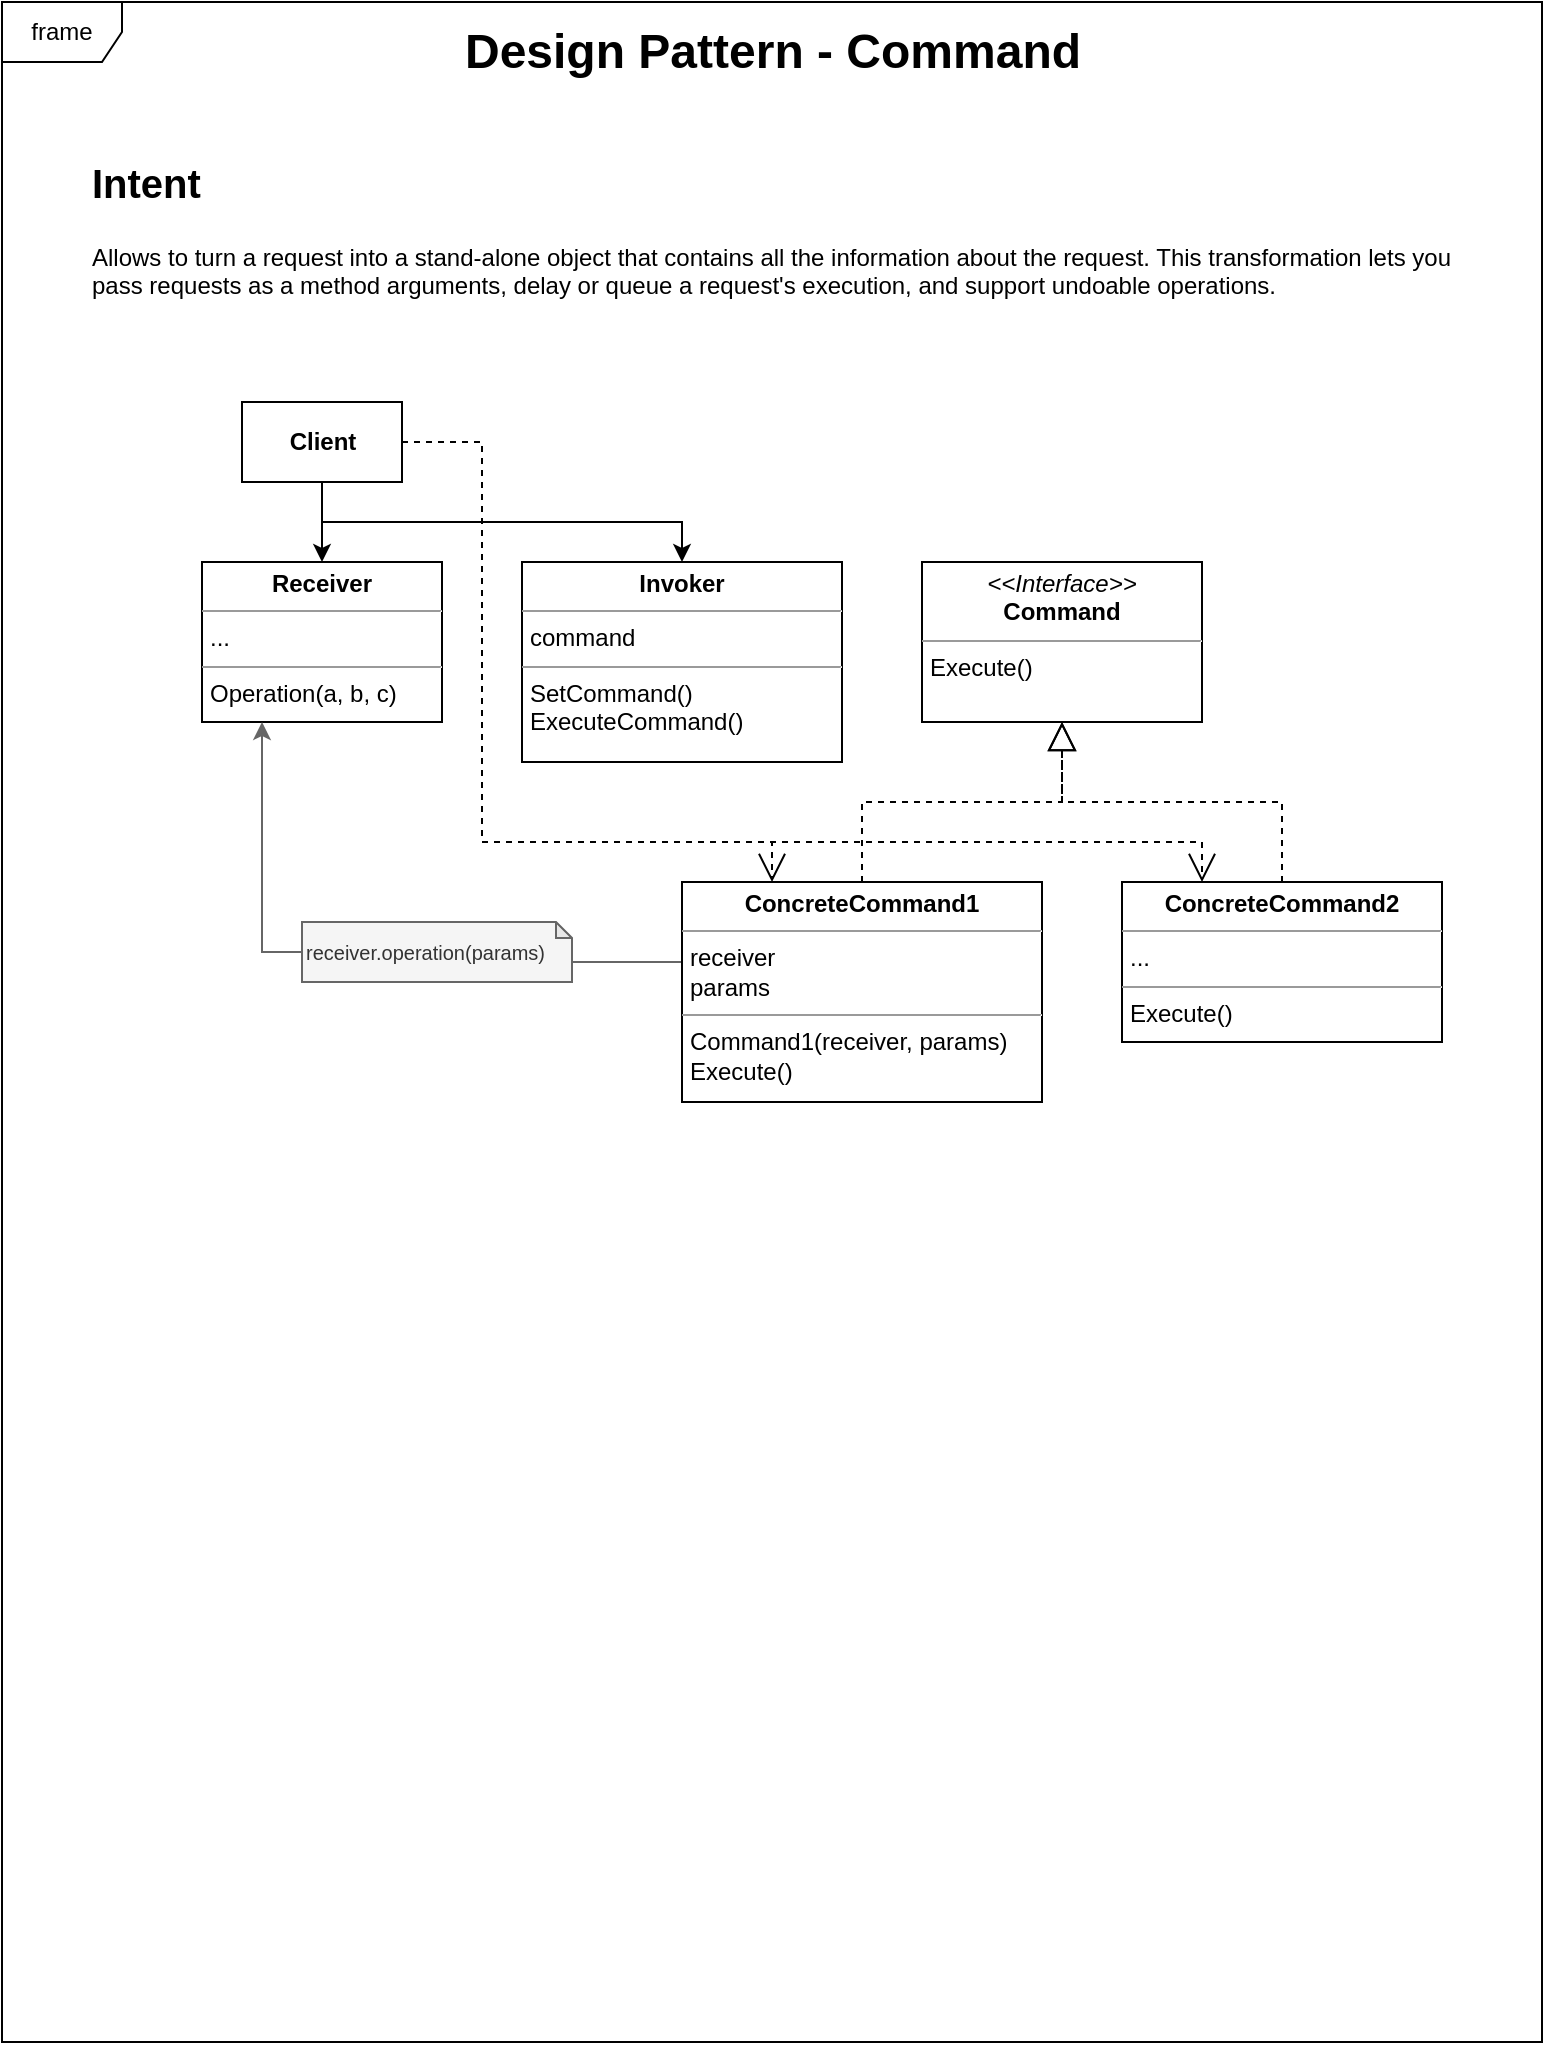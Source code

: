 <mxfile version="20.2.3" type="device"><diagram name="Page-1" id="c4acf3e9-155e-7222-9cf6-157b1a14988f"><mxGraphModel dx="1183" dy="718" grid="1" gridSize="10" guides="1" tooltips="1" connect="1" arrows="1" fold="1" page="1" pageScale="1" pageWidth="850" pageHeight="1100" background="none" math="0" shadow="0"><root><mxCell id="0"/><mxCell id="1" parent="0"/><mxCell id="Cu_ZsTEOrRFd_Toc5g8c-19" value="frame" style="shape=umlFrame;whiteSpace=wrap;html=1;" vertex="1" parent="1"><mxGeometry x="40" y="40" width="770" height="1020" as="geometry"/></mxCell><mxCell id="4kAkL0zSUmGuVPQc7IQo-14" style="edgeStyle=orthogonalEdgeStyle;rounded=0;orthogonalLoop=1;jettySize=auto;html=1;exitX=0.5;exitY=1;exitDx=0;exitDy=0;entryX=0.5;entryY=0;entryDx=0;entryDy=0;" parent="1" source="ApbU5hYw-75F_Li-i1k_-64" target="Cu_ZsTEOrRFd_Toc5g8c-5" edge="1"><mxGeometry relative="1" as="geometry"><mxPoint x="280" y="320" as="targetPoint"/></mxGeometry></mxCell><mxCell id="Cu_ZsTEOrRFd_Toc5g8c-10" style="edgeStyle=orthogonalEdgeStyle;rounded=0;orthogonalLoop=1;jettySize=auto;html=1;exitX=0.5;exitY=1;exitDx=0;exitDy=0;" edge="1" parent="1" source="ApbU5hYw-75F_Li-i1k_-64" target="Cu_ZsTEOrRFd_Toc5g8c-1"><mxGeometry relative="1" as="geometry"/></mxCell><mxCell id="ApbU5hYw-75F_Li-i1k_-64" value="&lt;b&gt;Client&lt;/b&gt;" style="html=1;" parent="1" vertex="1"><mxGeometry x="160" y="240" width="80" height="40" as="geometry"/></mxCell><mxCell id="SNXLgNl5wJkpsjLgbIaf-1" value="&lt;b style=&quot;&quot;&gt;&lt;font style=&quot;font-size: 24px;&quot;&gt;Design Pattern - Command&lt;/font&gt;&lt;/b&gt;" style="text;html=1;align=center;verticalAlign=middle;resizable=0;points=[];autosize=1;strokeColor=none;fillColor=none;fontSize=16;" parent="1" vertex="1"><mxGeometry x="260" y="45" width="330" height="40" as="geometry"/></mxCell><mxCell id="KmE9x78havIfTtKwWrY--2" value="&lt;h1&gt;&lt;font style=&quot;font-size: 20px;&quot;&gt;Intent&lt;/font&gt;&lt;/h1&gt;&lt;p&gt;Allows to turn a request into a stand-alone object that contains all the information about the request. This transformation lets you pass requests as a method arguments, delay or queue a request's execution, and support undoable operations.&lt;/p&gt;" style="text;html=1;strokeColor=none;fillColor=none;spacing=5;spacingTop=-20;whiteSpace=wrap;overflow=hidden;rounded=0;" parent="1" vertex="1"><mxGeometry x="80" y="110" width="690" height="80" as="geometry"/></mxCell><mxCell id="Cu_ZsTEOrRFd_Toc5g8c-1" value="&lt;p style=&quot;margin:0px;margin-top:4px;text-align:center;&quot;&gt;&lt;b&gt;Invoker&lt;/b&gt;&lt;/p&gt;&lt;hr size=&quot;1&quot;&gt;&lt;p style=&quot;margin:0px;margin-left:4px;&quot;&gt;command&lt;/p&gt;&lt;hr size=&quot;1&quot;&gt;&lt;p style=&quot;margin:0px;margin-left:4px;&quot;&gt;SetCommand()&lt;/p&gt;&lt;p style=&quot;margin:0px;margin-left:4px;&quot;&gt;ExecuteCommand()&lt;/p&gt;" style="verticalAlign=top;align=left;overflow=fill;fontSize=12;fontFamily=Helvetica;html=1;" vertex="1" parent="1"><mxGeometry x="300" y="320" width="160" height="100" as="geometry"/></mxCell><mxCell id="Cu_ZsTEOrRFd_Toc5g8c-17" style="edgeStyle=orthogonalEdgeStyle;rounded=0;orthogonalLoop=1;jettySize=auto;html=1;exitX=0;exitY=0.5;exitDx=0;exitDy=0;entryX=0;entryY=0;entryDx=125;entryDy=19;entryPerimeter=0;endArrow=none;endFill=0;fillColor=#f5f5f5;strokeColor=#666666;" edge="1" parent="1" source="Cu_ZsTEOrRFd_Toc5g8c-2" target="Cu_ZsTEOrRFd_Toc5g8c-15"><mxGeometry relative="1" as="geometry"><Array as="points"><mxPoint x="325" y="520"/></Array></mxGeometry></mxCell><mxCell id="Cu_ZsTEOrRFd_Toc5g8c-2" value="&lt;p style=&quot;margin:0px;margin-top:4px;text-align:center;&quot;&gt;&lt;b&gt;ConcreteCommand1&lt;/b&gt;&lt;/p&gt;&lt;hr size=&quot;1&quot;&gt;&lt;p style=&quot;margin:0px;margin-left:4px;&quot;&gt;receiver&lt;/p&gt;&lt;p style=&quot;margin:0px;margin-left:4px;&quot;&gt;params&lt;/p&gt;&lt;hr size=&quot;1&quot;&gt;&lt;p style=&quot;margin:0px;margin-left:4px;&quot;&gt;Command1(receiver, params)&lt;/p&gt;&lt;p style=&quot;margin:0px;margin-left:4px;&quot;&gt;Execute()&lt;/p&gt;" style="verticalAlign=top;align=left;overflow=fill;fontSize=12;fontFamily=Helvetica;html=1;" vertex="1" parent="1"><mxGeometry x="380" y="480" width="180" height="110" as="geometry"/></mxCell><mxCell id="Cu_ZsTEOrRFd_Toc5g8c-4" value="&lt;p style=&quot;margin:0px;margin-top:4px;text-align:center;&quot;&gt;&lt;b&gt;ConcreteCommand2&lt;/b&gt;&lt;/p&gt;&lt;hr size=&quot;1&quot;&gt;&lt;p style=&quot;margin:0px;margin-left:4px;&quot;&gt;...&lt;/p&gt;&lt;hr size=&quot;1&quot;&gt;&lt;p style=&quot;margin:0px;margin-left:4px;&quot;&gt;Execute()&lt;/p&gt;" style="verticalAlign=top;align=left;overflow=fill;fontSize=12;fontFamily=Helvetica;html=1;" vertex="1" parent="1"><mxGeometry x="600" y="480" width="160" height="80" as="geometry"/></mxCell><mxCell id="Cu_ZsTEOrRFd_Toc5g8c-5" value="&lt;p style=&quot;margin:0px;margin-top:4px;text-align:center;&quot;&gt;&lt;b&gt;Receiver&lt;/b&gt;&lt;/p&gt;&lt;hr size=&quot;1&quot;&gt;&lt;p style=&quot;margin:0px;margin-left:4px;&quot;&gt;...&lt;/p&gt;&lt;hr size=&quot;1&quot;&gt;&lt;p style=&quot;margin:0px;margin-left:4px;&quot;&gt;Operation(a, b, c)&lt;/p&gt;" style="verticalAlign=top;align=left;overflow=fill;fontSize=12;fontFamily=Helvetica;html=1;" vertex="1" parent="1"><mxGeometry x="140" y="320" width="120" height="80" as="geometry"/></mxCell><mxCell id="Cu_ZsTEOrRFd_Toc5g8c-6" value="&lt;p style=&quot;margin:0px;margin-top:4px;text-align:center;&quot;&gt;&lt;i&gt;&amp;lt;&amp;lt;Interface&amp;gt;&amp;gt;&lt;/i&gt;&lt;br&gt;&lt;b&gt;Command&lt;/b&gt;&lt;/p&gt;&lt;hr size=&quot;1&quot;&gt;&lt;p style=&quot;margin:0px;margin-left:4px;&quot;&gt;&lt;/p&gt;&lt;p style=&quot;margin:0px;margin-left:4px;&quot;&gt;Execute()&lt;/p&gt;" style="verticalAlign=top;align=left;overflow=fill;fontSize=12;fontFamily=Helvetica;html=1;" vertex="1" parent="1"><mxGeometry x="500" y="320" width="140" height="80" as="geometry"/></mxCell><mxCell id="Cu_ZsTEOrRFd_Toc5g8c-7" value="" style="endArrow=block;dashed=1;endFill=0;endSize=12;html=1;rounded=0;entryX=0.5;entryY=1;entryDx=0;entryDy=0;exitX=0.5;exitY=0;exitDx=0;exitDy=0;" edge="1" parent="1" source="Cu_ZsTEOrRFd_Toc5g8c-2" target="Cu_ZsTEOrRFd_Toc5g8c-6"><mxGeometry width="160" relative="1" as="geometry"><mxPoint x="420" y="500" as="sourcePoint"/><mxPoint x="580" y="500" as="targetPoint"/><Array as="points"><mxPoint x="470" y="440"/><mxPoint x="570" y="440"/></Array></mxGeometry></mxCell><mxCell id="Cu_ZsTEOrRFd_Toc5g8c-8" value="" style="endArrow=block;dashed=1;endFill=0;endSize=12;html=1;rounded=0;entryX=0.5;entryY=1;entryDx=0;entryDy=0;exitX=0.5;exitY=0;exitDx=0;exitDy=0;" edge="1" parent="1" source="Cu_ZsTEOrRFd_Toc5g8c-4" target="Cu_ZsTEOrRFd_Toc5g8c-6"><mxGeometry width="160" relative="1" as="geometry"><mxPoint x="420" y="500" as="sourcePoint"/><mxPoint x="580" y="500" as="targetPoint"/><Array as="points"><mxPoint x="680" y="440"/><mxPoint x="570" y="440"/></Array></mxGeometry></mxCell><mxCell id="Cu_ZsTEOrRFd_Toc5g8c-13" value="" style="endArrow=open;endSize=12;dashed=1;html=1;rounded=0;exitX=1;exitY=0.5;exitDx=0;exitDy=0;entryX=0.25;entryY=0;entryDx=0;entryDy=0;" edge="1" parent="1" source="ApbU5hYw-75F_Li-i1k_-64" target="Cu_ZsTEOrRFd_Toc5g8c-2"><mxGeometry width="160" relative="1" as="geometry"><mxPoint x="300" y="410" as="sourcePoint"/><mxPoint x="400" y="460" as="targetPoint"/><Array as="points"><mxPoint x="280" y="260"/><mxPoint x="280" y="460"/><mxPoint x="425" y="460"/></Array></mxGeometry></mxCell><mxCell id="Cu_ZsTEOrRFd_Toc5g8c-14" value="" style="endArrow=open;endSize=12;dashed=1;html=1;rounded=0;exitX=1;exitY=0.5;exitDx=0;exitDy=0;entryX=0.25;entryY=0;entryDx=0;entryDy=0;" edge="1" parent="1" source="ApbU5hYw-75F_Li-i1k_-64" target="Cu_ZsTEOrRFd_Toc5g8c-4"><mxGeometry width="160" relative="1" as="geometry"><mxPoint x="250" y="270" as="sourcePoint"/><mxPoint x="390" y="490" as="targetPoint"/><Array as="points"><mxPoint x="280" y="260"/><mxPoint x="280" y="460"/><mxPoint x="640" y="460"/></Array></mxGeometry></mxCell><mxCell id="Cu_ZsTEOrRFd_Toc5g8c-18" style="edgeStyle=orthogonalEdgeStyle;rounded=0;orthogonalLoop=1;jettySize=auto;html=1;entryX=0.25;entryY=1;entryDx=0;entryDy=0;endArrow=classic;endFill=1;fillColor=#f5f5f5;strokeColor=#666666;exitX=0;exitY=0.5;exitDx=0;exitDy=0;exitPerimeter=0;" edge="1" parent="1" source="Cu_ZsTEOrRFd_Toc5g8c-15" target="Cu_ZsTEOrRFd_Toc5g8c-5"><mxGeometry relative="1" as="geometry"><mxPoint x="160" y="510" as="sourcePoint"/><Array as="points"><mxPoint x="170" y="515"/></Array></mxGeometry></mxCell><mxCell id="Cu_ZsTEOrRFd_Toc5g8c-15" value="&lt;div style=&quot;&quot;&gt;&lt;span style=&quot;background-color: initial;&quot;&gt;receiver.operation(params)&lt;/span&gt;&lt;/div&gt;" style="shape=note;whiteSpace=wrap;html=1;backgroundOutline=1;darkOpacity=0.05;size=8;fontSize=10;fillColor=#f5f5f5;fontColor=#333333;strokeColor=#666666;align=left;" vertex="1" parent="1"><mxGeometry x="190" y="500" width="135" height="30" as="geometry"/></mxCell></root></mxGraphModel></diagram></mxfile>